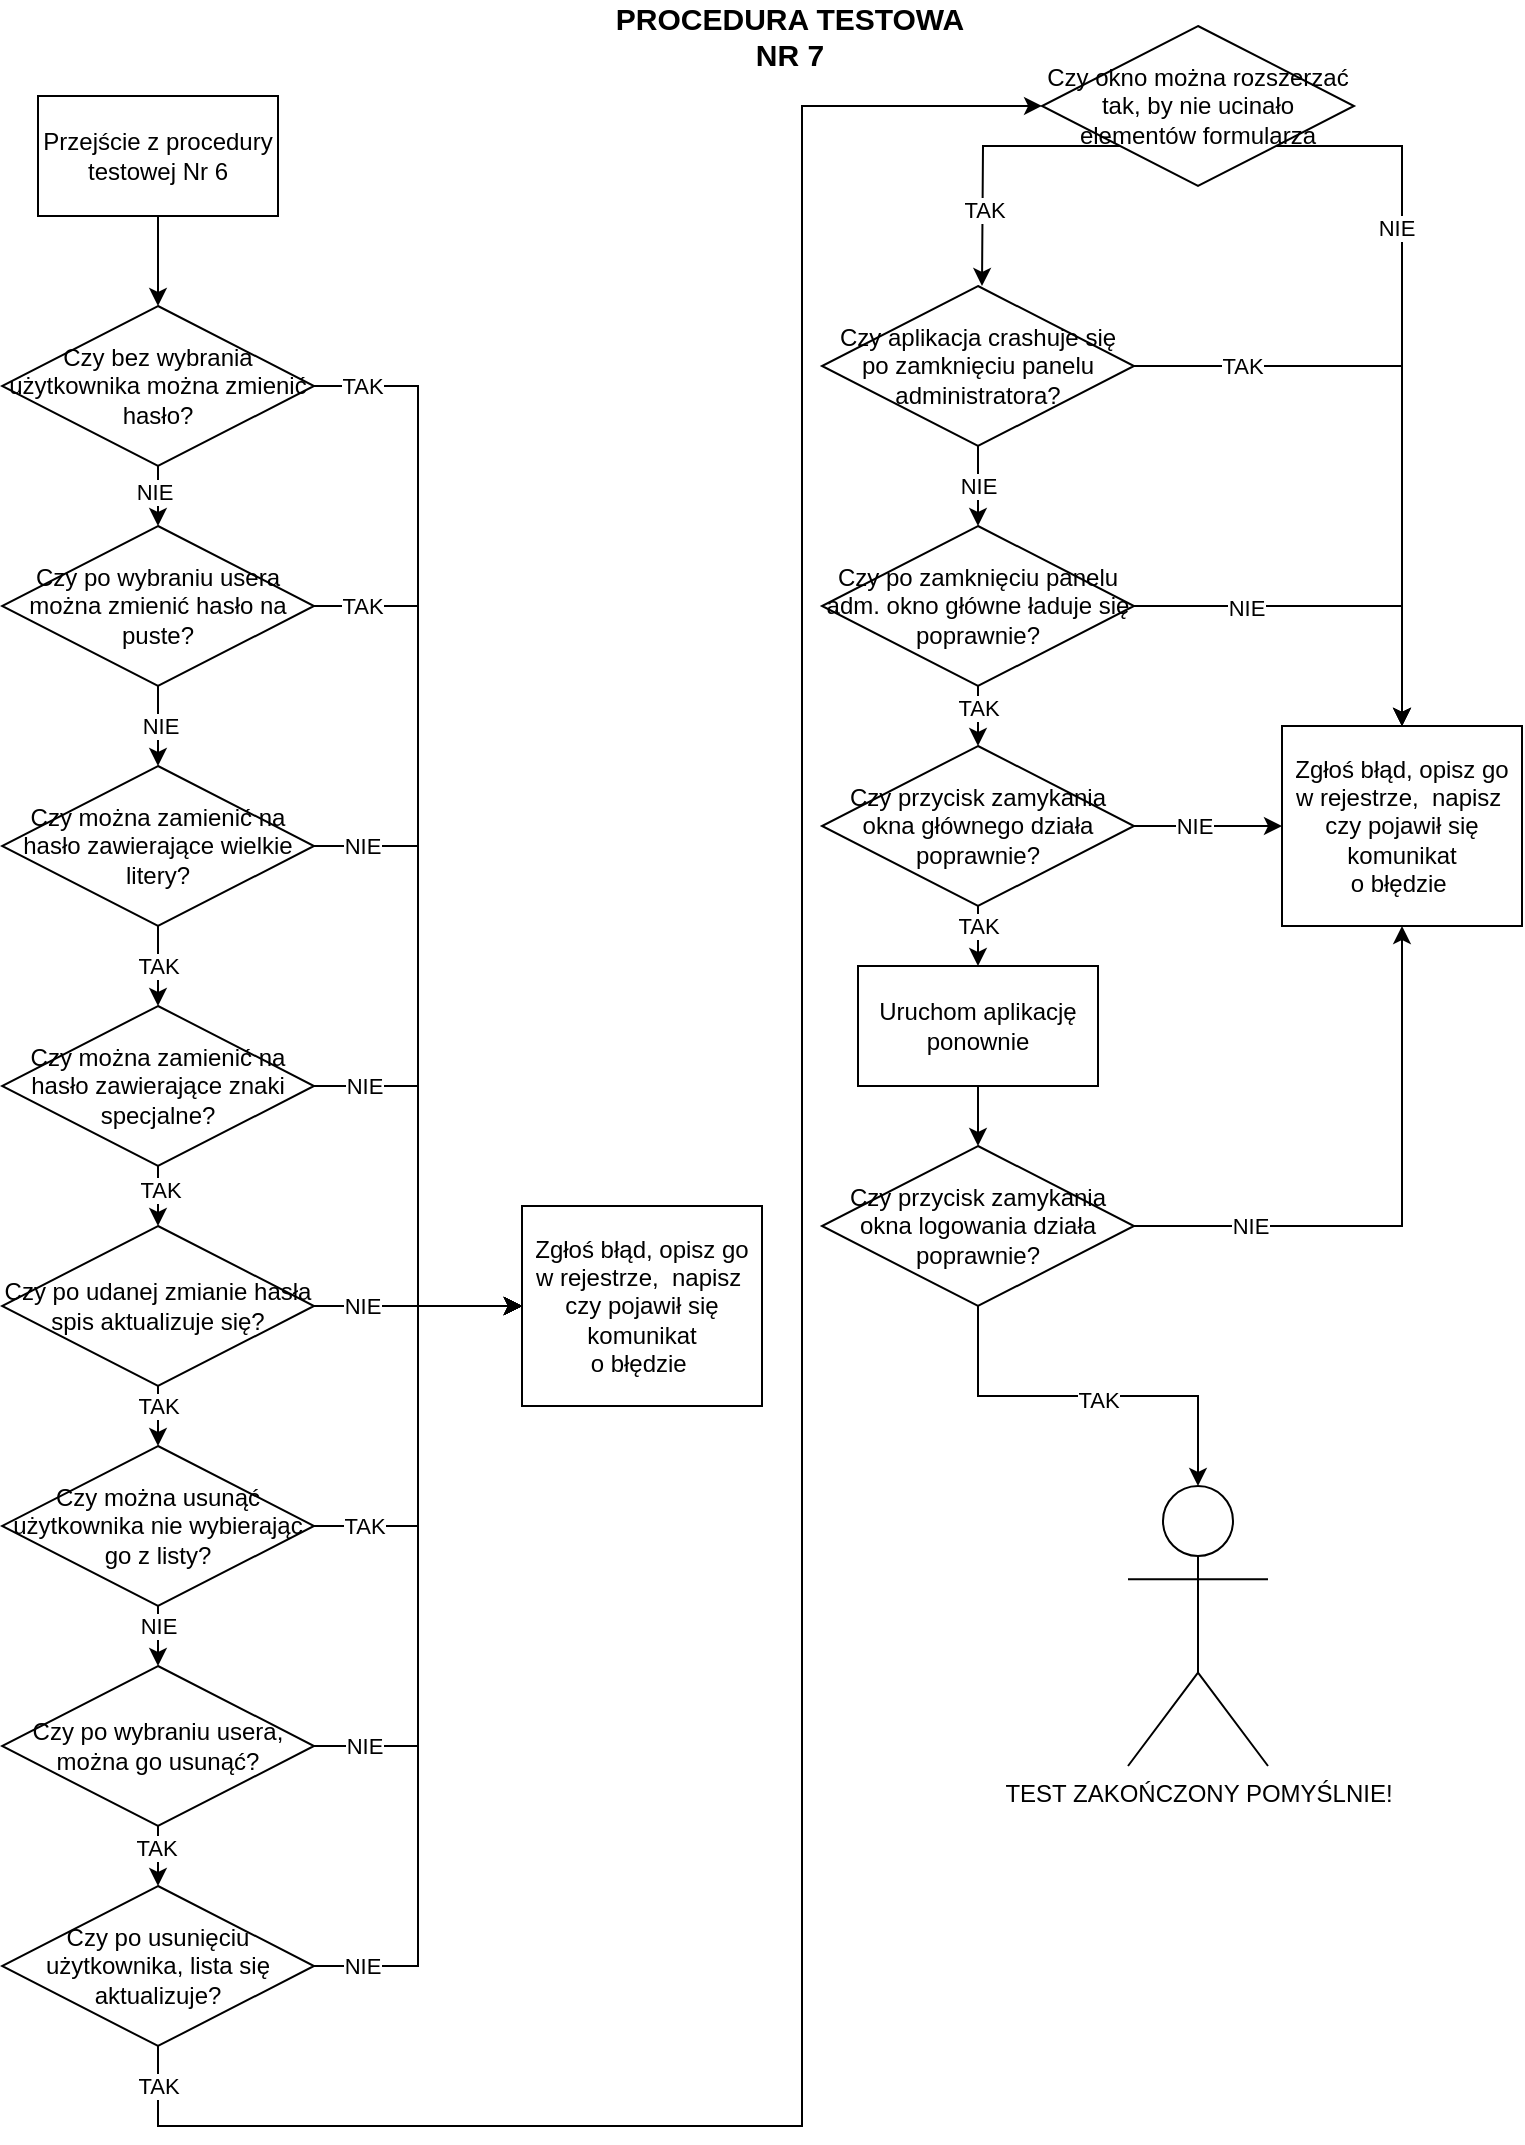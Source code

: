 <mxfile version="23.1.1" type="github">
  <diagram name="Strona-1" id="LoIhmsM3k1W91ekIoNwY">
    <mxGraphModel dx="1406" dy="703" grid="1" gridSize="10" guides="1" tooltips="1" connect="1" arrows="1" fold="1" page="1" pageScale="1" pageWidth="827" pageHeight="1169" math="0" shadow="0">
      <root>
        <mxCell id="0" />
        <mxCell id="1" parent="0" />
        <mxCell id="3Ul-htmzRU0Y6KNiJjNp-1" style="edgeStyle=orthogonalEdgeStyle;rounded=0;orthogonalLoop=1;jettySize=auto;html=1;exitX=0.5;exitY=1;exitDx=0;exitDy=0;entryX=0.5;entryY=0;entryDx=0;entryDy=0;" edge="1" parent="1" source="0YZWf_vBpHwigLN9SsZy-18" target="rpIl013AEwX_hjBP_hCJ-45">
          <mxGeometry relative="1" as="geometry" />
        </mxCell>
        <mxCell id="0YZWf_vBpHwigLN9SsZy-18" value="Przejście z procedury testowej Nr 6" style="rounded=0;whiteSpace=wrap;html=1;" parent="1" vertex="1">
          <mxGeometry x="38" y="65" width="120" height="60" as="geometry" />
        </mxCell>
        <mxCell id="0YZWf_vBpHwigLN9SsZy-66" value="PROCEDURA TESTOWA NR 7" style="text;html=1;strokeColor=none;fillColor=none;align=center;verticalAlign=middle;whiteSpace=wrap;rounded=0;fontStyle=1;fontSize=15;" parent="1" vertex="1">
          <mxGeometry x="317" y="20" width="194" height="30" as="geometry" />
        </mxCell>
        <mxCell id="u_BtvG3M7fM2tkYKGzCa-58" style="edgeStyle=orthogonalEdgeStyle;rounded=0;orthogonalLoop=1;jettySize=auto;html=1;exitX=0.5;exitY=1;exitDx=0;exitDy=0;" parent="1" edge="1">
          <mxGeometry relative="1" as="geometry">
            <mxPoint x="540.023" y="69.988" as="targetPoint" />
            <Array as="points">
              <mxPoint x="98" y="1080" />
              <mxPoint x="420" y="1080" />
              <mxPoint x="420" y="70" />
            </Array>
            <mxPoint x="98" y="1030.0" as="sourcePoint" />
          </mxGeometry>
        </mxCell>
        <mxCell id="3Ul-htmzRU0Y6KNiJjNp-30" value="TAK" style="edgeLabel;html=1;align=center;verticalAlign=middle;resizable=0;points=[];" vertex="1" connectable="0" parent="u_BtvG3M7fM2tkYKGzCa-58">
          <mxGeometry x="-0.956" relative="1" as="geometry">
            <mxPoint y="-3" as="offset" />
          </mxGeometry>
        </mxCell>
        <mxCell id="rpIl013AEwX_hjBP_hCJ-48" style="edgeStyle=orthogonalEdgeStyle;rounded=0;orthogonalLoop=1;jettySize=auto;html=1;exitX=1;exitY=0.5;exitDx=0;exitDy=0;entryX=0;entryY=0.5;entryDx=0;entryDy=0;" parent="1" source="rpIl013AEwX_hjBP_hCJ-45" target="rpIl013AEwX_hjBP_hCJ-47" edge="1">
          <mxGeometry relative="1" as="geometry" />
        </mxCell>
        <mxCell id="rpIl013AEwX_hjBP_hCJ-73" value="TAK" style="edgeLabel;html=1;align=center;verticalAlign=middle;resizable=0;points=[];" parent="rpIl013AEwX_hjBP_hCJ-48" vertex="1" connectable="0">
          <mxGeometry x="-0.855" y="1" relative="1" as="geometry">
            <mxPoint x="-17" y="1" as="offset" />
          </mxGeometry>
        </mxCell>
        <mxCell id="rpIl013AEwX_hjBP_hCJ-50" value="" style="edgeStyle=orthogonalEdgeStyle;rounded=0;orthogonalLoop=1;jettySize=auto;html=1;" parent="1" source="rpIl013AEwX_hjBP_hCJ-45" target="rpIl013AEwX_hjBP_hCJ-49" edge="1">
          <mxGeometry relative="1" as="geometry" />
        </mxCell>
        <mxCell id="rpIl013AEwX_hjBP_hCJ-68" value="NIE" style="edgeLabel;html=1;align=center;verticalAlign=middle;resizable=0;points=[];" parent="rpIl013AEwX_hjBP_hCJ-50" vertex="1" connectable="0">
          <mxGeometry x="0.083" y="2" relative="1" as="geometry">
            <mxPoint as="offset" />
          </mxGeometry>
        </mxCell>
        <mxCell id="rpIl013AEwX_hjBP_hCJ-45" value="Czy bez wybrania użytkownika można zmienić hasło?" style="rhombus;whiteSpace=wrap;html=1;rounded=0;" parent="1" vertex="1">
          <mxGeometry x="20" y="170" width="156" height="80" as="geometry" />
        </mxCell>
        <mxCell id="rpIl013AEwX_hjBP_hCJ-47" value="Zgłoś błąd, opisz go w rejestrz&lt;span style=&quot;white-space: pre;&quot;&gt;e,  napisz &lt;br/&gt;czy pojawił się&lt;br/&gt; komunikat &lt;br&gt;o błędzie &lt;/span&gt;" style="whiteSpace=wrap;html=1;rounded=0;" parent="1" vertex="1">
          <mxGeometry x="280" y="620" width="120" height="100" as="geometry" />
        </mxCell>
        <mxCell id="rpIl013AEwX_hjBP_hCJ-51" style="edgeStyle=orthogonalEdgeStyle;rounded=0;orthogonalLoop=1;jettySize=auto;html=1;exitX=1;exitY=0.5;exitDx=0;exitDy=0;entryX=0;entryY=0.5;entryDx=0;entryDy=0;" parent="1" source="rpIl013AEwX_hjBP_hCJ-49" target="rpIl013AEwX_hjBP_hCJ-47" edge="1">
          <mxGeometry relative="1" as="geometry" />
        </mxCell>
        <mxCell id="rpIl013AEwX_hjBP_hCJ-72" value="TAK" style="edgeLabel;html=1;align=center;verticalAlign=middle;resizable=0;points=[];" parent="rpIl013AEwX_hjBP_hCJ-51" vertex="1" connectable="0">
          <mxGeometry x="-0.848" y="2" relative="1" as="geometry">
            <mxPoint x="-11" y="2" as="offset" />
          </mxGeometry>
        </mxCell>
        <mxCell id="rpIl013AEwX_hjBP_hCJ-53" value="NIE" style="edgeStyle=orthogonalEdgeStyle;rounded=0;orthogonalLoop=1;jettySize=auto;html=1;" parent="1" source="rpIl013AEwX_hjBP_hCJ-49" edge="1">
          <mxGeometry relative="1" as="geometry">
            <mxPoint x="98" y="400" as="targetPoint" />
          </mxGeometry>
        </mxCell>
        <mxCell id="rpIl013AEwX_hjBP_hCJ-49" value="Czy po wybraniu usera można zmienić hasło na puste?" style="rhombus;whiteSpace=wrap;html=1;rounded=0;" parent="1" vertex="1">
          <mxGeometry x="20" y="280" width="156" height="80" as="geometry" />
        </mxCell>
        <mxCell id="3Ul-htmzRU0Y6KNiJjNp-11" style="edgeStyle=orthogonalEdgeStyle;rounded=0;orthogonalLoop=1;jettySize=auto;html=1;exitX=0.5;exitY=1;exitDx=0;exitDy=0;entryX=0.5;entryY=0;entryDx=0;entryDy=0;" edge="1" parent="1" source="rpIl013AEwX_hjBP_hCJ-58" target="3Ul-htmzRU0Y6KNiJjNp-4">
          <mxGeometry relative="1" as="geometry" />
        </mxCell>
        <mxCell id="3Ul-htmzRU0Y6KNiJjNp-12" value="TAK" style="edgeLabel;html=1;align=center;verticalAlign=middle;resizable=0;points=[];" vertex="1" connectable="0" parent="3Ul-htmzRU0Y6KNiJjNp-11">
          <mxGeometry x="-0.407" y="-1" relative="1" as="geometry">
            <mxPoint x="1" y="8" as="offset" />
          </mxGeometry>
        </mxCell>
        <mxCell id="3Ul-htmzRU0Y6KNiJjNp-21" style="edgeStyle=orthogonalEdgeStyle;rounded=0;orthogonalLoop=1;jettySize=auto;html=1;exitX=1;exitY=0.5;exitDx=0;exitDy=0;entryX=0;entryY=0.5;entryDx=0;entryDy=0;" edge="1" parent="1" source="rpIl013AEwX_hjBP_hCJ-58" target="rpIl013AEwX_hjBP_hCJ-47">
          <mxGeometry relative="1" as="geometry" />
        </mxCell>
        <mxCell id="3Ul-htmzRU0Y6KNiJjNp-22" value="NIE" style="edgeLabel;html=1;align=center;verticalAlign=middle;resizable=0;points=[];" vertex="1" connectable="0" parent="3Ul-htmzRU0Y6KNiJjNp-21">
          <mxGeometry x="-0.795" y="1" relative="1" as="geometry">
            <mxPoint x="-10" y="1" as="offset" />
          </mxGeometry>
        </mxCell>
        <mxCell id="rpIl013AEwX_hjBP_hCJ-58" value="Czy można zamienić na hasło zawierające wielkie litery?" style="rhombus;whiteSpace=wrap;html=1;rounded=0;" parent="1" vertex="1">
          <mxGeometry x="20" y="400" width="156" height="80" as="geometry" />
        </mxCell>
        <mxCell id="3Ul-htmzRU0Y6KNiJjNp-6" style="edgeStyle=orthogonalEdgeStyle;rounded=0;orthogonalLoop=1;jettySize=auto;html=1;exitX=1;exitY=0.5;exitDx=0;exitDy=0;entryX=0;entryY=0.5;entryDx=0;entryDy=0;" edge="1" parent="1" source="3Ul-htmzRU0Y6KNiJjNp-4" target="rpIl013AEwX_hjBP_hCJ-47">
          <mxGeometry relative="1" as="geometry" />
        </mxCell>
        <mxCell id="3Ul-htmzRU0Y6KNiJjNp-7" value="NIE" style="edgeLabel;html=1;align=center;verticalAlign=middle;resizable=0;points=[];" vertex="1" connectable="0" parent="3Ul-htmzRU0Y6KNiJjNp-6">
          <mxGeometry x="-0.603" y="2" relative="1" as="geometry">
            <mxPoint x="-18" y="2" as="offset" />
          </mxGeometry>
        </mxCell>
        <mxCell id="3Ul-htmzRU0Y6KNiJjNp-9" value="" style="edgeStyle=orthogonalEdgeStyle;rounded=0;orthogonalLoop=1;jettySize=auto;html=1;" edge="1" parent="1" source="3Ul-htmzRU0Y6KNiJjNp-4" target="3Ul-htmzRU0Y6KNiJjNp-8">
          <mxGeometry relative="1" as="geometry" />
        </mxCell>
        <mxCell id="3Ul-htmzRU0Y6KNiJjNp-13" value="TAK" style="edgeLabel;html=1;align=center;verticalAlign=middle;resizable=0;points=[];" vertex="1" connectable="0" parent="3Ul-htmzRU0Y6KNiJjNp-9">
          <mxGeometry x="0.147" y="-1" relative="1" as="geometry">
            <mxPoint as="offset" />
          </mxGeometry>
        </mxCell>
        <mxCell id="3Ul-htmzRU0Y6KNiJjNp-4" value="Czy można zamienić na hasło zawierające znaki specjalne?" style="rhombus;whiteSpace=wrap;html=1;rounded=0;" vertex="1" parent="1">
          <mxGeometry x="20" y="520" width="156" height="80" as="geometry" />
        </mxCell>
        <mxCell id="3Ul-htmzRU0Y6KNiJjNp-10" value="NIE" style="edgeStyle=orthogonalEdgeStyle;rounded=0;orthogonalLoop=1;jettySize=auto;html=1;exitX=1;exitY=0.5;exitDx=0;exitDy=0;entryX=0;entryY=0.5;entryDx=0;entryDy=0;" edge="1" parent="1" source="3Ul-htmzRU0Y6KNiJjNp-8" target="rpIl013AEwX_hjBP_hCJ-47">
          <mxGeometry x="-0.538" relative="1" as="geometry">
            <mxPoint as="offset" />
          </mxGeometry>
        </mxCell>
        <mxCell id="3Ul-htmzRU0Y6KNiJjNp-15" value="" style="edgeStyle=orthogonalEdgeStyle;rounded=0;orthogonalLoop=1;jettySize=auto;html=1;" edge="1" parent="1" source="3Ul-htmzRU0Y6KNiJjNp-8" target="3Ul-htmzRU0Y6KNiJjNp-14">
          <mxGeometry relative="1" as="geometry" />
        </mxCell>
        <mxCell id="3Ul-htmzRU0Y6KNiJjNp-16" value="TAK" style="edgeLabel;html=1;align=center;verticalAlign=middle;resizable=0;points=[];" vertex="1" connectable="0" parent="3Ul-htmzRU0Y6KNiJjNp-15">
          <mxGeometry x="0.2" y="1" relative="1" as="geometry">
            <mxPoint x="-1" as="offset" />
          </mxGeometry>
        </mxCell>
        <mxCell id="3Ul-htmzRU0Y6KNiJjNp-8" value="Czy po udanej zmianie hasła spis aktualizuje się?" style="rhombus;whiteSpace=wrap;html=1;rounded=0;" vertex="1" parent="1">
          <mxGeometry x="20" y="630" width="156" height="80" as="geometry" />
        </mxCell>
        <mxCell id="3Ul-htmzRU0Y6KNiJjNp-17" style="edgeStyle=orthogonalEdgeStyle;rounded=0;orthogonalLoop=1;jettySize=auto;html=1;exitX=1;exitY=0.5;exitDx=0;exitDy=0;entryX=0;entryY=0.5;entryDx=0;entryDy=0;" edge="1" parent="1" source="3Ul-htmzRU0Y6KNiJjNp-14" target="rpIl013AEwX_hjBP_hCJ-47">
          <mxGeometry relative="1" as="geometry" />
        </mxCell>
        <mxCell id="3Ul-htmzRU0Y6KNiJjNp-23" value="TAK" style="edgeLabel;html=1;align=center;verticalAlign=middle;resizable=0;points=[];" vertex="1" connectable="0" parent="3Ul-htmzRU0Y6KNiJjNp-17">
          <mxGeometry x="-0.809" y="2" relative="1" as="geometry">
            <mxPoint x="4" y="2" as="offset" />
          </mxGeometry>
        </mxCell>
        <mxCell id="3Ul-htmzRU0Y6KNiJjNp-19" value="" style="edgeStyle=orthogonalEdgeStyle;rounded=0;orthogonalLoop=1;jettySize=auto;html=1;" edge="1" parent="1" source="3Ul-htmzRU0Y6KNiJjNp-14" target="3Ul-htmzRU0Y6KNiJjNp-18">
          <mxGeometry relative="1" as="geometry" />
        </mxCell>
        <mxCell id="3Ul-htmzRU0Y6KNiJjNp-25" value="NIE" style="edgeLabel;html=1;align=center;verticalAlign=middle;resizable=0;points=[];" vertex="1" connectable="0" parent="3Ul-htmzRU0Y6KNiJjNp-19">
          <mxGeometry x="-0.8" y="-1" relative="1" as="geometry">
            <mxPoint x="1" y="5" as="offset" />
          </mxGeometry>
        </mxCell>
        <mxCell id="3Ul-htmzRU0Y6KNiJjNp-14" value="Czy można usunąć użytkownika nie wybierając go z listy?" style="rhombus;whiteSpace=wrap;html=1;rounded=0;" vertex="1" parent="1">
          <mxGeometry x="20" y="740" width="156" height="80" as="geometry" />
        </mxCell>
        <mxCell id="3Ul-htmzRU0Y6KNiJjNp-20" style="edgeStyle=orthogonalEdgeStyle;rounded=0;orthogonalLoop=1;jettySize=auto;html=1;exitX=1;exitY=0.5;exitDx=0;exitDy=0;entryX=0;entryY=0.5;entryDx=0;entryDy=0;" edge="1" parent="1" source="3Ul-htmzRU0Y6KNiJjNp-18" target="rpIl013AEwX_hjBP_hCJ-47">
          <mxGeometry relative="1" as="geometry" />
        </mxCell>
        <mxCell id="3Ul-htmzRU0Y6KNiJjNp-24" value="NIE" style="edgeLabel;html=1;align=center;verticalAlign=middle;resizable=0;points=[];" vertex="1" connectable="0" parent="3Ul-htmzRU0Y6KNiJjNp-20">
          <mxGeometry x="-0.862" y="-3" relative="1" as="geometry">
            <mxPoint x="2" y="-3" as="offset" />
          </mxGeometry>
        </mxCell>
        <mxCell id="3Ul-htmzRU0Y6KNiJjNp-27" value="" style="edgeStyle=orthogonalEdgeStyle;rounded=0;orthogonalLoop=1;jettySize=auto;html=1;" edge="1" parent="1" source="3Ul-htmzRU0Y6KNiJjNp-18" target="3Ul-htmzRU0Y6KNiJjNp-26">
          <mxGeometry relative="1" as="geometry" />
        </mxCell>
        <mxCell id="3Ul-htmzRU0Y6KNiJjNp-61" value="TAK" style="edgeLabel;html=1;align=center;verticalAlign=middle;resizable=0;points=[];" vertex="1" connectable="0" parent="3Ul-htmzRU0Y6KNiJjNp-27">
          <mxGeometry x="0.24" y="-1" relative="1" as="geometry">
            <mxPoint as="offset" />
          </mxGeometry>
        </mxCell>
        <mxCell id="3Ul-htmzRU0Y6KNiJjNp-18" value="Czy po wybraniu usera, można go usunąć?" style="rhombus;whiteSpace=wrap;html=1;rounded=0;" vertex="1" parent="1">
          <mxGeometry x="20" y="850" width="156" height="80" as="geometry" />
        </mxCell>
        <mxCell id="3Ul-htmzRU0Y6KNiJjNp-28" style="edgeStyle=orthogonalEdgeStyle;rounded=0;orthogonalLoop=1;jettySize=auto;html=1;exitX=1;exitY=0.5;exitDx=0;exitDy=0;entryX=0;entryY=0.5;entryDx=0;entryDy=0;" edge="1" parent="1" source="3Ul-htmzRU0Y6KNiJjNp-26" target="rpIl013AEwX_hjBP_hCJ-47">
          <mxGeometry relative="1" as="geometry" />
        </mxCell>
        <mxCell id="3Ul-htmzRU0Y6KNiJjNp-29" value="NIE" style="edgeLabel;html=1;align=center;verticalAlign=middle;resizable=0;points=[];" vertex="1" connectable="0" parent="3Ul-htmzRU0Y6KNiJjNp-28">
          <mxGeometry x="-0.871" y="-4" relative="1" as="geometry">
            <mxPoint x="-4" y="-4" as="offset" />
          </mxGeometry>
        </mxCell>
        <mxCell id="3Ul-htmzRU0Y6KNiJjNp-26" value="Czy po usunięciu użytkownika, lista się aktualizuje?" style="rhombus;whiteSpace=wrap;html=1;rounded=0;" vertex="1" parent="1">
          <mxGeometry x="20" y="960" width="156" height="80" as="geometry" />
        </mxCell>
        <mxCell id="3Ul-htmzRU0Y6KNiJjNp-32" style="edgeStyle=orthogonalEdgeStyle;rounded=0;orthogonalLoop=1;jettySize=auto;html=1;exitX=0;exitY=1;exitDx=0;exitDy=0;" edge="1" parent="1" source="3Ul-htmzRU0Y6KNiJjNp-31">
          <mxGeometry relative="1" as="geometry">
            <mxPoint x="510" y="160" as="targetPoint" />
          </mxGeometry>
        </mxCell>
        <mxCell id="3Ul-htmzRU0Y6KNiJjNp-34" value="TAK" style="edgeLabel;html=1;align=center;verticalAlign=middle;resizable=0;points=[];" vertex="1" connectable="0" parent="3Ul-htmzRU0Y6KNiJjNp-32">
          <mxGeometry x="0.451" relative="1" as="geometry">
            <mxPoint as="offset" />
          </mxGeometry>
        </mxCell>
        <mxCell id="3Ul-htmzRU0Y6KNiJjNp-59" style="edgeStyle=orthogonalEdgeStyle;rounded=0;orthogonalLoop=1;jettySize=auto;html=1;exitX=1;exitY=1;exitDx=0;exitDy=0;entryX=0.5;entryY=0;entryDx=0;entryDy=0;" edge="1" parent="1" source="3Ul-htmzRU0Y6KNiJjNp-31" target="3Ul-htmzRU0Y6KNiJjNp-45">
          <mxGeometry relative="1" as="geometry">
            <Array as="points">
              <mxPoint x="720" y="90" />
            </Array>
          </mxGeometry>
        </mxCell>
        <mxCell id="3Ul-htmzRU0Y6KNiJjNp-60" value="NIE" style="edgeLabel;html=1;align=center;verticalAlign=middle;resizable=0;points=[];" vertex="1" connectable="0" parent="3Ul-htmzRU0Y6KNiJjNp-59">
          <mxGeometry x="-0.411" y="-3" relative="1" as="geometry">
            <mxPoint as="offset" />
          </mxGeometry>
        </mxCell>
        <mxCell id="3Ul-htmzRU0Y6KNiJjNp-31" value="Czy okno można rozszerzać tak, by nie ucinało elementów formularza" style="rhombus;whiteSpace=wrap;html=1;rounded=0;" vertex="1" parent="1">
          <mxGeometry x="540" y="30" width="156" height="80" as="geometry" />
        </mxCell>
        <mxCell id="3Ul-htmzRU0Y6KNiJjNp-36" value="NIE" style="edgeStyle=orthogonalEdgeStyle;rounded=0;orthogonalLoop=1;jettySize=auto;html=1;" edge="1" parent="1" source="3Ul-htmzRU0Y6KNiJjNp-33" target="3Ul-htmzRU0Y6KNiJjNp-35">
          <mxGeometry relative="1" as="geometry" />
        </mxCell>
        <mxCell id="3Ul-htmzRU0Y6KNiJjNp-46" style="edgeStyle=orthogonalEdgeStyle;rounded=0;orthogonalLoop=1;jettySize=auto;html=1;exitX=1;exitY=0.5;exitDx=0;exitDy=0;" edge="1" parent="1" source="3Ul-htmzRU0Y6KNiJjNp-33" target="3Ul-htmzRU0Y6KNiJjNp-45">
          <mxGeometry relative="1" as="geometry" />
        </mxCell>
        <mxCell id="3Ul-htmzRU0Y6KNiJjNp-50" value="TAK" style="edgeLabel;html=1;align=center;verticalAlign=middle;resizable=0;points=[];" vertex="1" connectable="0" parent="3Ul-htmzRU0Y6KNiJjNp-46">
          <mxGeometry x="-0.656" relative="1" as="geometry">
            <mxPoint as="offset" />
          </mxGeometry>
        </mxCell>
        <mxCell id="3Ul-htmzRU0Y6KNiJjNp-33" value="Czy aplikacja crashuje się po zamknięciu panelu administratora?" style="rhombus;whiteSpace=wrap;html=1;rounded=0;" vertex="1" parent="1">
          <mxGeometry x="430" y="160" width="156" height="80" as="geometry" />
        </mxCell>
        <mxCell id="3Ul-htmzRU0Y6KNiJjNp-38" value="" style="edgeStyle=orthogonalEdgeStyle;rounded=0;orthogonalLoop=1;jettySize=auto;html=1;" edge="1" parent="1" source="3Ul-htmzRU0Y6KNiJjNp-35" target="3Ul-htmzRU0Y6KNiJjNp-37">
          <mxGeometry relative="1" as="geometry" />
        </mxCell>
        <mxCell id="3Ul-htmzRU0Y6KNiJjNp-58" value="TAK" style="edgeLabel;html=1;align=center;verticalAlign=middle;resizable=0;points=[];" vertex="1" connectable="0" parent="3Ul-htmzRU0Y6KNiJjNp-38">
          <mxGeometry x="0.24" relative="1" as="geometry">
            <mxPoint as="offset" />
          </mxGeometry>
        </mxCell>
        <mxCell id="3Ul-htmzRU0Y6KNiJjNp-47" style="edgeStyle=orthogonalEdgeStyle;rounded=0;orthogonalLoop=1;jettySize=auto;html=1;exitX=1;exitY=0.5;exitDx=0;exitDy=0;entryX=0.5;entryY=0;entryDx=0;entryDy=0;" edge="1" parent="1" source="3Ul-htmzRU0Y6KNiJjNp-35" target="3Ul-htmzRU0Y6KNiJjNp-45">
          <mxGeometry relative="1" as="geometry" />
        </mxCell>
        <mxCell id="3Ul-htmzRU0Y6KNiJjNp-51" value="NIE" style="edgeLabel;html=1;align=center;verticalAlign=middle;resizable=0;points=[];" vertex="1" connectable="0" parent="3Ul-htmzRU0Y6KNiJjNp-47">
          <mxGeometry x="-0.423" y="-1" relative="1" as="geometry">
            <mxPoint as="offset" />
          </mxGeometry>
        </mxCell>
        <mxCell id="3Ul-htmzRU0Y6KNiJjNp-35" value="Czy po zamknięciu panelu adm. okno główne ładuje się poprawnie?" style="rhombus;whiteSpace=wrap;html=1;rounded=0;" vertex="1" parent="1">
          <mxGeometry x="430" y="280" width="156" height="80" as="geometry" />
        </mxCell>
        <mxCell id="3Ul-htmzRU0Y6KNiJjNp-42" value="" style="edgeStyle=orthogonalEdgeStyle;rounded=0;orthogonalLoop=1;jettySize=auto;html=1;" edge="1" parent="1" source="3Ul-htmzRU0Y6KNiJjNp-37" target="3Ul-htmzRU0Y6KNiJjNp-41">
          <mxGeometry relative="1" as="geometry" />
        </mxCell>
        <mxCell id="3Ul-htmzRU0Y6KNiJjNp-57" value="TAK" style="edgeLabel;html=1;align=center;verticalAlign=middle;resizable=0;points=[];" vertex="1" connectable="0" parent="3Ul-htmzRU0Y6KNiJjNp-42">
          <mxGeometry x="0.2" relative="1" as="geometry">
            <mxPoint as="offset" />
          </mxGeometry>
        </mxCell>
        <mxCell id="3Ul-htmzRU0Y6KNiJjNp-48" style="edgeStyle=orthogonalEdgeStyle;rounded=0;orthogonalLoop=1;jettySize=auto;html=1;exitX=1;exitY=0.5;exitDx=0;exitDy=0;entryX=0;entryY=0.5;entryDx=0;entryDy=0;" edge="1" parent="1" source="3Ul-htmzRU0Y6KNiJjNp-37" target="3Ul-htmzRU0Y6KNiJjNp-45">
          <mxGeometry relative="1" as="geometry" />
        </mxCell>
        <mxCell id="3Ul-htmzRU0Y6KNiJjNp-52" value="NIE" style="edgeLabel;html=1;align=center;verticalAlign=middle;resizable=0;points=[];" vertex="1" connectable="0" parent="3Ul-htmzRU0Y6KNiJjNp-48">
          <mxGeometry x="-0.189" relative="1" as="geometry">
            <mxPoint as="offset" />
          </mxGeometry>
        </mxCell>
        <mxCell id="3Ul-htmzRU0Y6KNiJjNp-37" value="Czy przycisk zamykania okna głównego działa poprawnie?" style="rhombus;whiteSpace=wrap;html=1;rounded=0;" vertex="1" parent="1">
          <mxGeometry x="430" y="390" width="156" height="80" as="geometry" />
        </mxCell>
        <mxCell id="3Ul-htmzRU0Y6KNiJjNp-44" style="edgeStyle=orthogonalEdgeStyle;rounded=0;orthogonalLoop=1;jettySize=auto;html=1;exitX=0.5;exitY=1;exitDx=0;exitDy=0;entryX=0.5;entryY=0;entryDx=0;entryDy=0;" edge="1" parent="1" source="3Ul-htmzRU0Y6KNiJjNp-41" target="3Ul-htmzRU0Y6KNiJjNp-43">
          <mxGeometry relative="1" as="geometry" />
        </mxCell>
        <mxCell id="3Ul-htmzRU0Y6KNiJjNp-41" value="Uruchom aplikację ponownie" style="whiteSpace=wrap;html=1;rounded=0;" vertex="1" parent="1">
          <mxGeometry x="448" y="500" width="120" height="60" as="geometry" />
        </mxCell>
        <mxCell id="3Ul-htmzRU0Y6KNiJjNp-49" style="edgeStyle=orthogonalEdgeStyle;rounded=0;orthogonalLoop=1;jettySize=auto;html=1;exitX=1;exitY=0.5;exitDx=0;exitDy=0;" edge="1" parent="1" source="3Ul-htmzRU0Y6KNiJjNp-43" target="3Ul-htmzRU0Y6KNiJjNp-45">
          <mxGeometry relative="1" as="geometry" />
        </mxCell>
        <mxCell id="3Ul-htmzRU0Y6KNiJjNp-53" value="NIE" style="edgeLabel;html=1;align=center;verticalAlign=middle;resizable=0;points=[];" vertex="1" connectable="0" parent="3Ul-htmzRU0Y6KNiJjNp-49">
          <mxGeometry x="-0.592" relative="1" as="geometry">
            <mxPoint as="offset" />
          </mxGeometry>
        </mxCell>
        <mxCell id="3Ul-htmzRU0Y6KNiJjNp-43" value="Czy przycisk zamykania okna logowania działa poprawnie?" style="rhombus;whiteSpace=wrap;html=1;rounded=0;" vertex="1" parent="1">
          <mxGeometry x="430" y="590" width="156" height="80" as="geometry" />
        </mxCell>
        <mxCell id="3Ul-htmzRU0Y6KNiJjNp-45" value="Zgłoś błąd, opisz go w rejestrz&lt;span style=&quot;white-space: pre;&quot;&gt;e,  napisz &lt;br/&gt;czy pojawił się&lt;br/&gt; komunikat &lt;br&gt;o błędzie &lt;/span&gt;" style="whiteSpace=wrap;html=1;rounded=0;" vertex="1" parent="1">
          <mxGeometry x="660" y="380" width="120" height="100" as="geometry" />
        </mxCell>
        <mxCell id="3Ul-htmzRU0Y6KNiJjNp-54" value="TEST ZAKOŃCZONY POMYŚLNIE!" style="shape=umlActor;verticalLabelPosition=bottom;verticalAlign=top;html=1;" vertex="1" parent="1">
          <mxGeometry x="583" y="760" width="70" height="140" as="geometry" />
        </mxCell>
        <mxCell id="3Ul-htmzRU0Y6KNiJjNp-55" style="edgeStyle=orthogonalEdgeStyle;rounded=0;orthogonalLoop=1;jettySize=auto;html=1;exitX=0.5;exitY=1;exitDx=0;exitDy=0;entryX=0.5;entryY=0;entryDx=0;entryDy=0;entryPerimeter=0;" edge="1" parent="1" source="3Ul-htmzRU0Y6KNiJjNp-43" target="3Ul-htmzRU0Y6KNiJjNp-54">
          <mxGeometry relative="1" as="geometry" />
        </mxCell>
        <mxCell id="3Ul-htmzRU0Y6KNiJjNp-56" value="TAK" style="edgeLabel;html=1;align=center;verticalAlign=middle;resizable=0;points=[];" vertex="1" connectable="0" parent="3Ul-htmzRU0Y6KNiJjNp-55">
          <mxGeometry x="-0.09" y="-2" relative="1" as="geometry">
            <mxPoint x="14" as="offset" />
          </mxGeometry>
        </mxCell>
      </root>
    </mxGraphModel>
  </diagram>
</mxfile>
